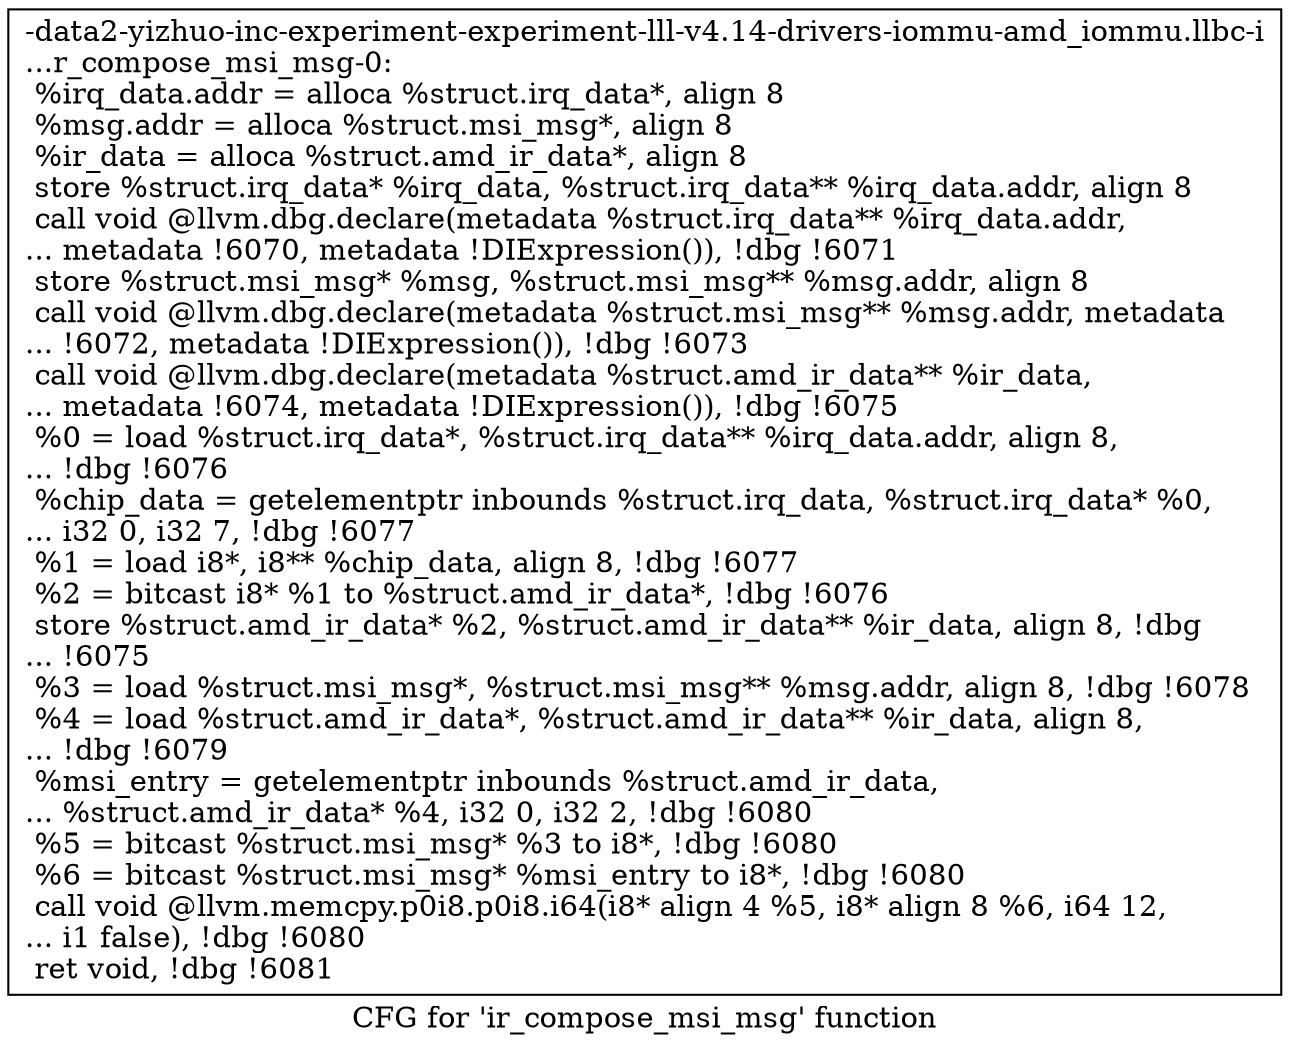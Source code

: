 digraph "CFG for 'ir_compose_msi_msg' function" {
	label="CFG for 'ir_compose_msi_msg' function";

	Node0x561b94a10d00 [shape=record,label="{-data2-yizhuo-inc-experiment-experiment-lll-v4.14-drivers-iommu-amd_iommu.llbc-i\l...r_compose_msi_msg-0:\l  %irq_data.addr = alloca %struct.irq_data*, align 8\l  %msg.addr = alloca %struct.msi_msg*, align 8\l  %ir_data = alloca %struct.amd_ir_data*, align 8\l  store %struct.irq_data* %irq_data, %struct.irq_data** %irq_data.addr, align 8\l  call void @llvm.dbg.declare(metadata %struct.irq_data** %irq_data.addr,\l... metadata !6070, metadata !DIExpression()), !dbg !6071\l  store %struct.msi_msg* %msg, %struct.msi_msg** %msg.addr, align 8\l  call void @llvm.dbg.declare(metadata %struct.msi_msg** %msg.addr, metadata\l... !6072, metadata !DIExpression()), !dbg !6073\l  call void @llvm.dbg.declare(metadata %struct.amd_ir_data** %ir_data,\l... metadata !6074, metadata !DIExpression()), !dbg !6075\l  %0 = load %struct.irq_data*, %struct.irq_data** %irq_data.addr, align 8,\l... !dbg !6076\l  %chip_data = getelementptr inbounds %struct.irq_data, %struct.irq_data* %0,\l... i32 0, i32 7, !dbg !6077\l  %1 = load i8*, i8** %chip_data, align 8, !dbg !6077\l  %2 = bitcast i8* %1 to %struct.amd_ir_data*, !dbg !6076\l  store %struct.amd_ir_data* %2, %struct.amd_ir_data** %ir_data, align 8, !dbg\l... !6075\l  %3 = load %struct.msi_msg*, %struct.msi_msg** %msg.addr, align 8, !dbg !6078\l  %4 = load %struct.amd_ir_data*, %struct.amd_ir_data** %ir_data, align 8,\l... !dbg !6079\l  %msi_entry = getelementptr inbounds %struct.amd_ir_data,\l... %struct.amd_ir_data* %4, i32 0, i32 2, !dbg !6080\l  %5 = bitcast %struct.msi_msg* %3 to i8*, !dbg !6080\l  %6 = bitcast %struct.msi_msg* %msi_entry to i8*, !dbg !6080\l  call void @llvm.memcpy.p0i8.p0i8.i64(i8* align 4 %5, i8* align 8 %6, i64 12,\l... i1 false), !dbg !6080\l  ret void, !dbg !6081\l}"];
}
